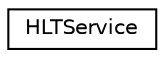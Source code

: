 digraph "Graphical Class Hierarchy"
{
 // LATEX_PDF_SIZE
  edge [fontname="Helvetica",fontsize="10",labelfontname="Helvetica",labelfontsize="10"];
  node [fontname="Helvetica",fontsize="10",shape=record];
  rankdir="LR";
  Node0 [label="HLTService",height=0.2,width=0.4,color="black", fillcolor="white", style="filled",URL="$classHLTService.html",tooltip=" "];
}

